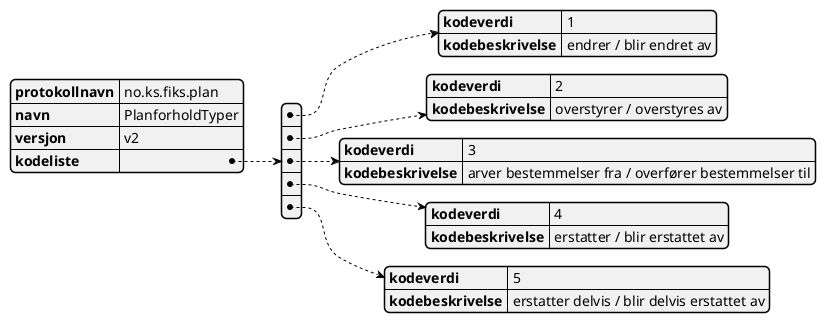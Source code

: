 @startjson
{
  "protokollnavn": "no.ks.fiks.plan",
  "navn": "PlanforholdTyper",
  "versjon": "v2",
  "kodeliste": [
    {
      "kodeverdi" : "1",
      "kodebeskrivelse" : "endrer / blir endret av"
    },
    {
      "kodeverdi" : "2",
      "kodebeskrivelse" : "overstyrer / overstyres av"
    },
    {
      "kodeverdi" : "3",
      "kodebeskrivelse" : "arver bestemmelser fra / overfører bestemmelser til"
    },
    {
      "kodeverdi" : "4",
      "kodebeskrivelse" : "erstatter / blir erstattet av"
    },
    {
      "kodeverdi" : "5",
      "kodebeskrivelse" : "erstatter delvis / blir delvis erstattet av"
    }
  ]
}
@endjson
